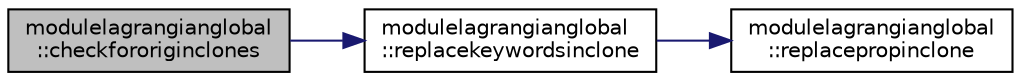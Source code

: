 digraph "modulelagrangianglobal::checkfororiginclones"
{
 // LATEX_PDF_SIZE
  edge [fontname="Helvetica",fontsize="10",labelfontname="Helvetica",labelfontsize="10"];
  node [fontname="Helvetica",fontsize="10",shape=record];
  rankdir="LR";
  Node1 [label="modulelagrangianglobal\l::checkfororiginclones",height=0.2,width=0.4,color="black", fillcolor="grey75", style="filled", fontcolor="black",tooltip=" "];
  Node1 -> Node2 [color="midnightblue",fontsize="10",style="solid"];
  Node2 [label="modulelagrangianglobal\l::replacekeywordsinclone",height=0.2,width=0.4,color="black", fillcolor="white", style="filled",URL="$namespacemodulelagrangianglobal.html#a9d7ee93eda9bae199e15651c725e4c7c",tooltip=" "];
  Node2 -> Node3 [color="midnightblue",fontsize="10",style="solid"];
  Node3 [label="modulelagrangianglobal\l::replacepropinclone",height=0.2,width=0.4,color="black", fillcolor="white", style="filled",URL="$namespacemodulelagrangianglobal.html#a203dd84eb4a1c9f6704c8a3af740be1b",tooltip=" "];
}
